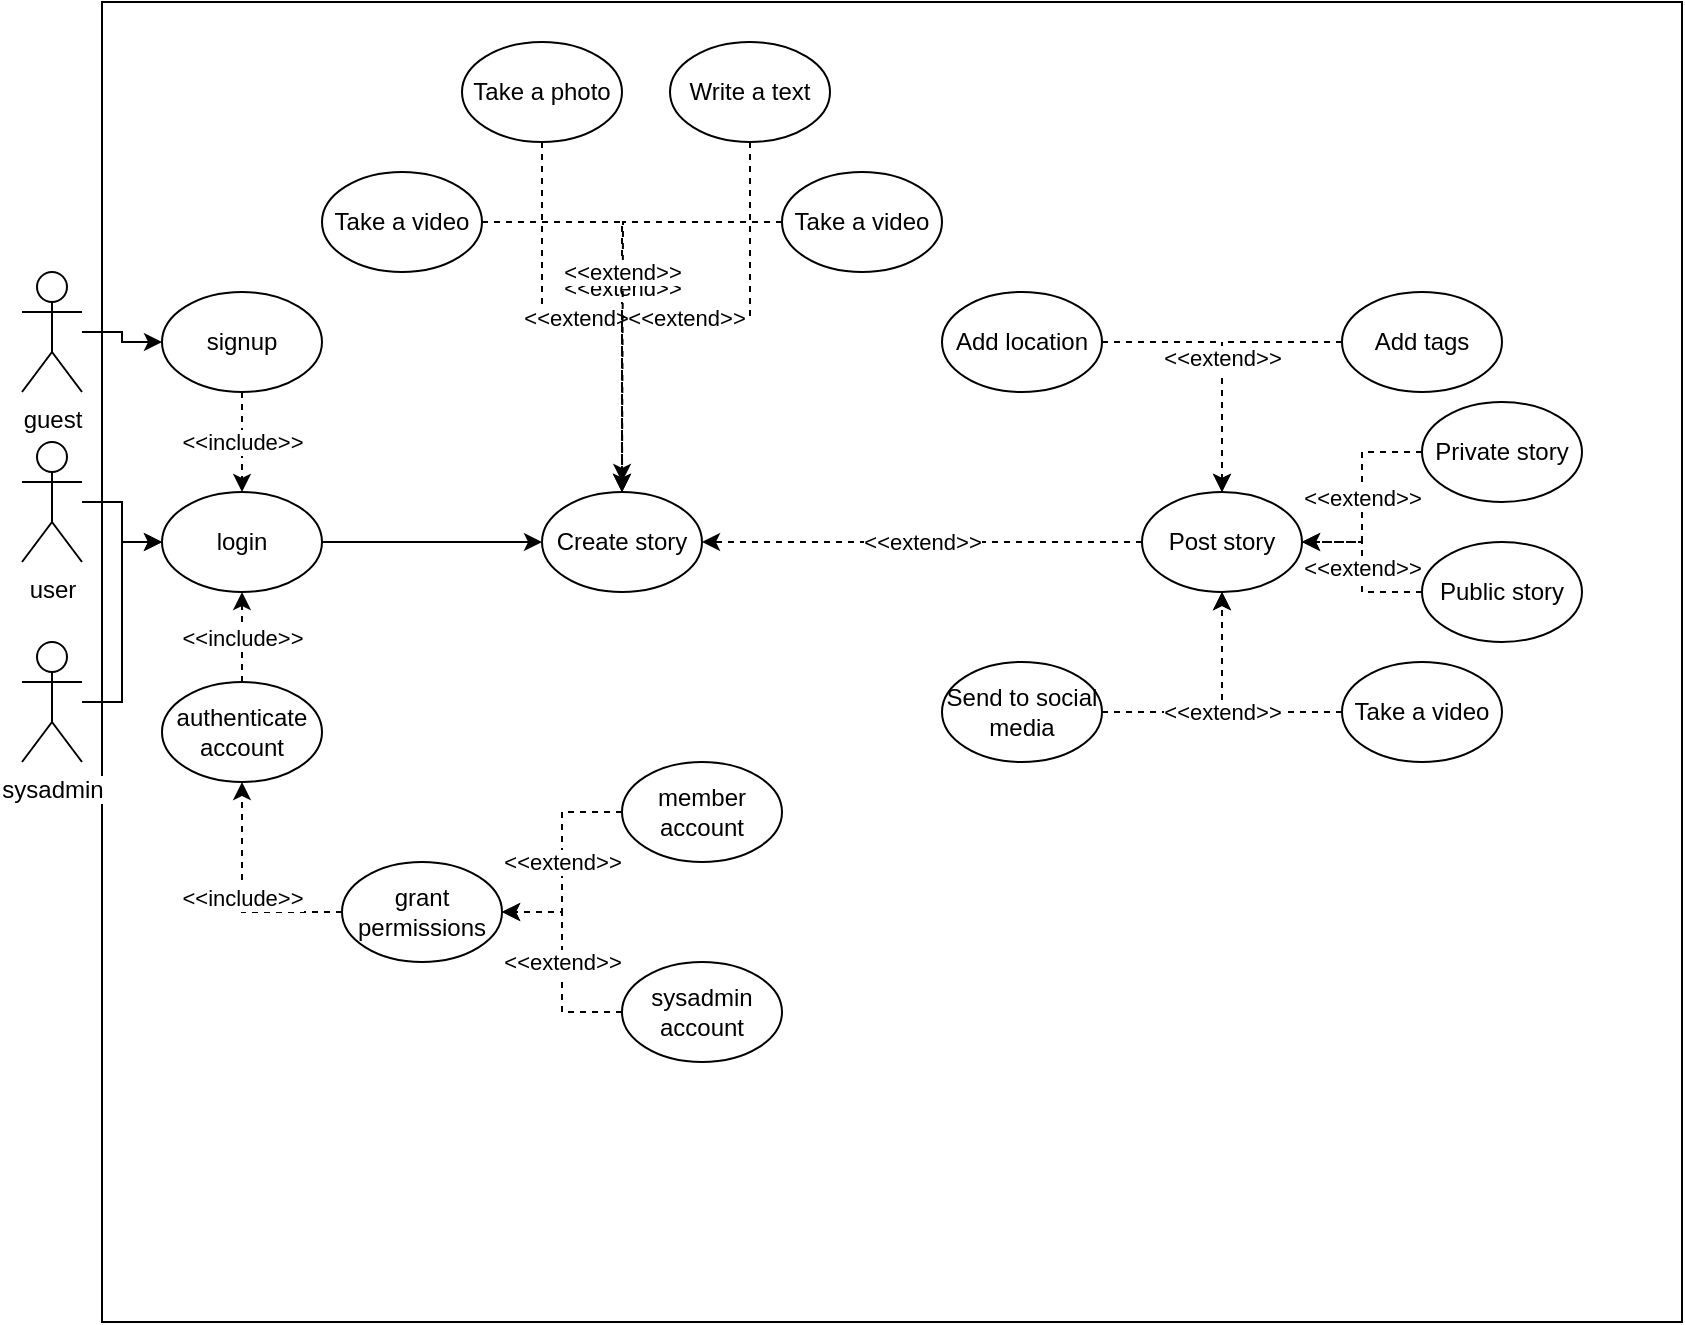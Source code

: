 <mxfile version="13.1.1" type="device"><diagram id="nKnrRMYxo5KzlpFZs30i" name="Page-1"><mxGraphModel dx="1038" dy="1717" grid="1" gridSize="10" guides="1" tooltips="1" connect="1" arrows="1" fold="1" page="1" pageScale="1" pageWidth="827" pageHeight="1169" math="0" shadow="0"><root><mxCell id="0"/><mxCell id="1" parent="0"/><mxCell id="nltzQQ5-03EnLgosswyw-7" value="" style="rounded=0;whiteSpace=wrap;html=1;" vertex="1" parent="1"><mxGeometry x="50" y="-10" width="790" height="660" as="geometry"/></mxCell><mxCell id="nltzQQ5-03EnLgosswyw-15" style="edgeStyle=orthogonalEdgeStyle;rounded=0;orthogonalLoop=1;jettySize=auto;html=1;" edge="1" parent="1" source="nltzQQ5-03EnLgosswyw-1" target="nltzQQ5-03EnLgosswyw-8"><mxGeometry relative="1" as="geometry"/></mxCell><mxCell id="nltzQQ5-03EnLgosswyw-1" value="guest" style="shape=umlActor;verticalLabelPosition=bottom;labelBackgroundColor=#ffffff;verticalAlign=top;html=1;outlineConnect=0;" vertex="1" parent="1"><mxGeometry x="10" y="125" width="30" height="60" as="geometry"/></mxCell><mxCell id="nltzQQ5-03EnLgosswyw-16" style="edgeStyle=orthogonalEdgeStyle;rounded=0;orthogonalLoop=1;jettySize=auto;html=1;entryX=0;entryY=0.5;entryDx=0;entryDy=0;" edge="1" parent="1" source="nltzQQ5-03EnLgosswyw-2" target="nltzQQ5-03EnLgosswyw-6"><mxGeometry relative="1" as="geometry"/></mxCell><mxCell id="nltzQQ5-03EnLgosswyw-2" value="user" style="shape=umlActor;verticalLabelPosition=bottom;labelBackgroundColor=#ffffff;verticalAlign=top;html=1;outlineConnect=0;" vertex="1" parent="1"><mxGeometry x="10" y="210" width="30" height="60" as="geometry"/></mxCell><mxCell id="nltzQQ5-03EnLgosswyw-18" style="edgeStyle=orthogonalEdgeStyle;rounded=0;orthogonalLoop=1;jettySize=auto;html=1;entryX=0;entryY=0.5;entryDx=0;entryDy=0;" edge="1" parent="1" source="nltzQQ5-03EnLgosswyw-4" target="nltzQQ5-03EnLgosswyw-6"><mxGeometry relative="1" as="geometry"/></mxCell><mxCell id="nltzQQ5-03EnLgosswyw-4" value="sysadmin" style="shape=umlActor;verticalLabelPosition=bottom;labelBackgroundColor=#ffffff;verticalAlign=top;html=1;outlineConnect=0;" vertex="1" parent="1"><mxGeometry x="10" y="310" width="30" height="60" as="geometry"/></mxCell><mxCell id="nltzQQ5-03EnLgosswyw-33" style="edgeStyle=orthogonalEdgeStyle;rounded=0;orthogonalLoop=1;jettySize=auto;html=1;" edge="1" parent="1" source="nltzQQ5-03EnLgosswyw-6" target="nltzQQ5-03EnLgosswyw-32"><mxGeometry relative="1" as="geometry"/></mxCell><mxCell id="nltzQQ5-03EnLgosswyw-6" value="login" style="ellipse;whiteSpace=wrap;html=1;" vertex="1" parent="1"><mxGeometry x="80" y="235" width="80" height="50" as="geometry"/></mxCell><mxCell id="nltzQQ5-03EnLgosswyw-13" value="&amp;lt;&amp;lt;include&amp;gt;&amp;gt;" style="edgeStyle=orthogonalEdgeStyle;rounded=0;orthogonalLoop=1;jettySize=auto;html=1;entryX=0.5;entryY=0;entryDx=0;entryDy=0;dashed=1;" edge="1" parent="1" source="nltzQQ5-03EnLgosswyw-8" target="nltzQQ5-03EnLgosswyw-6"><mxGeometry relative="1" as="geometry"/></mxCell><mxCell id="nltzQQ5-03EnLgosswyw-8" value="signup" style="ellipse;whiteSpace=wrap;html=1;" vertex="1" parent="1"><mxGeometry x="80" y="135" width="80" height="50" as="geometry"/></mxCell><mxCell id="nltzQQ5-03EnLgosswyw-12" value="&amp;lt;&amp;lt;include&amp;gt;&amp;gt;" style="edgeStyle=orthogonalEdgeStyle;rounded=0;orthogonalLoop=1;jettySize=auto;html=1;dashed=1;" edge="1" parent="1" source="nltzQQ5-03EnLgosswyw-9" target="nltzQQ5-03EnLgosswyw-6"><mxGeometry relative="1" as="geometry"/></mxCell><mxCell id="nltzQQ5-03EnLgosswyw-20" value="&amp;lt;&amp;lt;include&amp;gt;&amp;gt;" style="edgeStyle=orthogonalEdgeStyle;rounded=0;orthogonalLoop=1;jettySize=auto;html=1;dashed=1;exitX=0;exitY=0.5;exitDx=0;exitDy=0;" edge="1" parent="1" source="nltzQQ5-03EnLgosswyw-19" target="nltzQQ5-03EnLgosswyw-9"><mxGeometry relative="1" as="geometry"/></mxCell><mxCell id="nltzQQ5-03EnLgosswyw-9" value="authenticate account" style="ellipse;whiteSpace=wrap;html=1;" vertex="1" parent="1"><mxGeometry x="80" y="330" width="80" height="50" as="geometry"/></mxCell><mxCell id="nltzQQ5-03EnLgosswyw-26" value="&amp;lt;&amp;lt;extend&amp;gt;&amp;gt;" style="edgeStyle=orthogonalEdgeStyle;rounded=0;orthogonalLoop=1;jettySize=auto;html=1;dashed=1;exitX=0;exitY=0.5;exitDx=0;exitDy=0;" edge="1" parent="1" source="nltzQQ5-03EnLgosswyw-21" target="nltzQQ5-03EnLgosswyw-19"><mxGeometry relative="1" as="geometry"/></mxCell><mxCell id="nltzQQ5-03EnLgosswyw-29" value="&amp;lt;&amp;lt;extend&amp;gt;&amp;gt;" style="edgeStyle=orthogonalEdgeStyle;rounded=0;orthogonalLoop=1;jettySize=auto;html=1;dashed=1;exitX=0;exitY=0.5;exitDx=0;exitDy=0;" edge="1" parent="1" source="nltzQQ5-03EnLgosswyw-23" target="nltzQQ5-03EnLgosswyw-19"><mxGeometry relative="1" as="geometry"/></mxCell><mxCell id="nltzQQ5-03EnLgosswyw-19" value="grant permissions" style="ellipse;whiteSpace=wrap;html=1;" vertex="1" parent="1"><mxGeometry x="170" y="420" width="80" height="50" as="geometry"/></mxCell><mxCell id="nltzQQ5-03EnLgosswyw-21" value="member account" style="ellipse;whiteSpace=wrap;html=1;" vertex="1" parent="1"><mxGeometry x="310" y="370" width="80" height="50" as="geometry"/></mxCell><mxCell id="nltzQQ5-03EnLgosswyw-23" value="sysadmin account" style="ellipse;whiteSpace=wrap;html=1;" vertex="1" parent="1"><mxGeometry x="310" y="470" width="80" height="50" as="geometry"/></mxCell><mxCell id="nltzQQ5-03EnLgosswyw-32" value="Create story" style="ellipse;whiteSpace=wrap;html=1;" vertex="1" parent="1"><mxGeometry x="270" y="235" width="80" height="50" as="geometry"/></mxCell><mxCell id="nltzQQ5-03EnLgosswyw-44" value="&amp;lt;&amp;lt;extend&amp;gt;&amp;gt;" style="edgeStyle=orthogonalEdgeStyle;rounded=0;orthogonalLoop=1;jettySize=auto;html=1;entryX=0.5;entryY=0;entryDx=0;entryDy=0;dashed=1;" edge="1" parent="1" source="nltzQQ5-03EnLgosswyw-34" target="nltzQQ5-03EnLgosswyw-32"><mxGeometry relative="1" as="geometry"/></mxCell><mxCell id="nltzQQ5-03EnLgosswyw-34" value="Take a photo" style="ellipse;whiteSpace=wrap;html=1;" vertex="1" parent="1"><mxGeometry x="230" y="10" width="80" height="50" as="geometry"/></mxCell><mxCell id="nltzQQ5-03EnLgosswyw-43" value="&amp;lt;&amp;lt;extend&amp;gt;&amp;gt;" style="edgeStyle=orthogonalEdgeStyle;rounded=0;orthogonalLoop=1;jettySize=auto;html=1;dashed=1;" edge="1" parent="1" source="nltzQQ5-03EnLgosswyw-35" target="nltzQQ5-03EnLgosswyw-32"><mxGeometry relative="1" as="geometry"/></mxCell><mxCell id="nltzQQ5-03EnLgosswyw-35" value="Take a video" style="ellipse;whiteSpace=wrap;html=1;" vertex="1" parent="1"><mxGeometry x="160" y="75" width="80" height="50" as="geometry"/></mxCell><mxCell id="nltzQQ5-03EnLgosswyw-46" value="&amp;lt;&amp;lt;extend&amp;gt;&amp;gt;" style="edgeStyle=orthogonalEdgeStyle;rounded=0;orthogonalLoop=1;jettySize=auto;html=1;dashed=1;" edge="1" parent="1" source="nltzQQ5-03EnLgosswyw-36"><mxGeometry relative="1" as="geometry"><mxPoint x="310" y="230" as="targetPoint"/></mxGeometry></mxCell><mxCell id="nltzQQ5-03EnLgosswyw-36" value="Take a video" style="ellipse;whiteSpace=wrap;html=1;" vertex="1" parent="1"><mxGeometry x="390" y="75" width="80" height="50" as="geometry"/></mxCell><mxCell id="nltzQQ5-03EnLgosswyw-45" value="&amp;lt;&amp;lt;extend&amp;gt;&amp;gt;" style="edgeStyle=orthogonalEdgeStyle;rounded=0;orthogonalLoop=1;jettySize=auto;html=1;entryX=0.5;entryY=0;entryDx=0;entryDy=0;dashed=1;" edge="1" parent="1" source="nltzQQ5-03EnLgosswyw-37" target="nltzQQ5-03EnLgosswyw-32"><mxGeometry relative="1" as="geometry"/></mxCell><mxCell id="nltzQQ5-03EnLgosswyw-37" value="Write a text" style="ellipse;whiteSpace=wrap;html=1;" vertex="1" parent="1"><mxGeometry x="334" y="10" width="80" height="50" as="geometry"/></mxCell><mxCell id="nltzQQ5-03EnLgosswyw-49" value="&amp;lt;&amp;lt;extend&amp;gt;&amp;gt;" style="edgeStyle=orthogonalEdgeStyle;rounded=0;orthogonalLoop=1;jettySize=auto;html=1;entryX=1;entryY=0.5;entryDx=0;entryDy=0;dashed=1;" edge="1" parent="1" source="nltzQQ5-03EnLgosswyw-47" target="nltzQQ5-03EnLgosswyw-32"><mxGeometry relative="1" as="geometry"/></mxCell><mxCell id="nltzQQ5-03EnLgosswyw-47" value="Post story" style="ellipse;whiteSpace=wrap;html=1;" vertex="1" parent="1"><mxGeometry x="570" y="235" width="80" height="50" as="geometry"/></mxCell><mxCell id="nltzQQ5-03EnLgosswyw-58" value="&amp;lt;&amp;lt;extend&amp;gt;&amp;gt;" style="edgeStyle=orthogonalEdgeStyle;rounded=0;orthogonalLoop=1;jettySize=auto;html=1;dashed=1;" edge="1" parent="1" source="nltzQQ5-03EnLgosswyw-50" target="nltzQQ5-03EnLgosswyw-47"><mxGeometry relative="1" as="geometry"/></mxCell><mxCell id="nltzQQ5-03EnLgosswyw-50" value="Add location" style="ellipse;whiteSpace=wrap;html=1;" vertex="1" parent="1"><mxGeometry x="470" y="135" width="80" height="50" as="geometry"/></mxCell><mxCell id="nltzQQ5-03EnLgosswyw-57" value="&amp;lt;&amp;lt;extend&amp;gt;&amp;gt;" style="edgeStyle=orthogonalEdgeStyle;rounded=0;orthogonalLoop=1;jettySize=auto;html=1;dashed=1;" edge="1" parent="1" source="nltzQQ5-03EnLgosswyw-51" target="nltzQQ5-03EnLgosswyw-47"><mxGeometry relative="1" as="geometry"/></mxCell><mxCell id="nltzQQ5-03EnLgosswyw-51" value="Add tags" style="ellipse;whiteSpace=wrap;html=1;" vertex="1" parent="1"><mxGeometry x="670" y="135" width="80" height="50" as="geometry"/></mxCell><mxCell id="nltzQQ5-03EnLgosswyw-54" value="&amp;lt;&amp;lt;extend&amp;gt;&amp;gt;" style="edgeStyle=orthogonalEdgeStyle;rounded=0;orthogonalLoop=1;jettySize=auto;html=1;dashed=1;" edge="1" parent="1" source="nltzQQ5-03EnLgosswyw-52" target="nltzQQ5-03EnLgosswyw-47"><mxGeometry relative="1" as="geometry"/></mxCell><mxCell id="nltzQQ5-03EnLgosswyw-52" value="Send to social media" style="ellipse;whiteSpace=wrap;html=1;" vertex="1" parent="1"><mxGeometry x="470" y="320" width="80" height="50" as="geometry"/></mxCell><mxCell id="nltzQQ5-03EnLgosswyw-55" value="&amp;lt;&amp;lt;extend&amp;gt;&amp;gt;" style="edgeStyle=orthogonalEdgeStyle;rounded=0;orthogonalLoop=1;jettySize=auto;html=1;entryX=0.5;entryY=1;entryDx=0;entryDy=0;dashed=1;" edge="1" parent="1" source="nltzQQ5-03EnLgosswyw-53" target="nltzQQ5-03EnLgosswyw-47"><mxGeometry relative="1" as="geometry"/></mxCell><mxCell id="nltzQQ5-03EnLgosswyw-53" value="Take a video" style="ellipse;whiteSpace=wrap;html=1;" vertex="1" parent="1"><mxGeometry x="670" y="320" width="80" height="50" as="geometry"/></mxCell><mxCell id="nltzQQ5-03EnLgosswyw-61" value="&amp;lt;&amp;lt;extend&amp;gt;&amp;gt;" style="edgeStyle=orthogonalEdgeStyle;rounded=0;orthogonalLoop=1;jettySize=auto;html=1;dashed=1;" edge="1" parent="1" source="nltzQQ5-03EnLgosswyw-59" target="nltzQQ5-03EnLgosswyw-47"><mxGeometry relative="1" as="geometry"/></mxCell><mxCell id="nltzQQ5-03EnLgosswyw-59" value="Private story" style="ellipse;whiteSpace=wrap;html=1;" vertex="1" parent="1"><mxGeometry x="710" y="190" width="80" height="50" as="geometry"/></mxCell><mxCell id="nltzQQ5-03EnLgosswyw-62" value="&amp;lt;&amp;lt;extend&amp;gt;&amp;gt;" style="edgeStyle=orthogonalEdgeStyle;rounded=0;orthogonalLoop=1;jettySize=auto;html=1;entryX=1;entryY=0.5;entryDx=0;entryDy=0;dashed=1;" edge="1" parent="1" source="nltzQQ5-03EnLgosswyw-60" target="nltzQQ5-03EnLgosswyw-47"><mxGeometry relative="1" as="geometry"/></mxCell><mxCell id="nltzQQ5-03EnLgosswyw-60" value="Public story" style="ellipse;whiteSpace=wrap;html=1;" vertex="1" parent="1"><mxGeometry x="710" y="260" width="80" height="50" as="geometry"/></mxCell></root></mxGraphModel></diagram></mxfile>